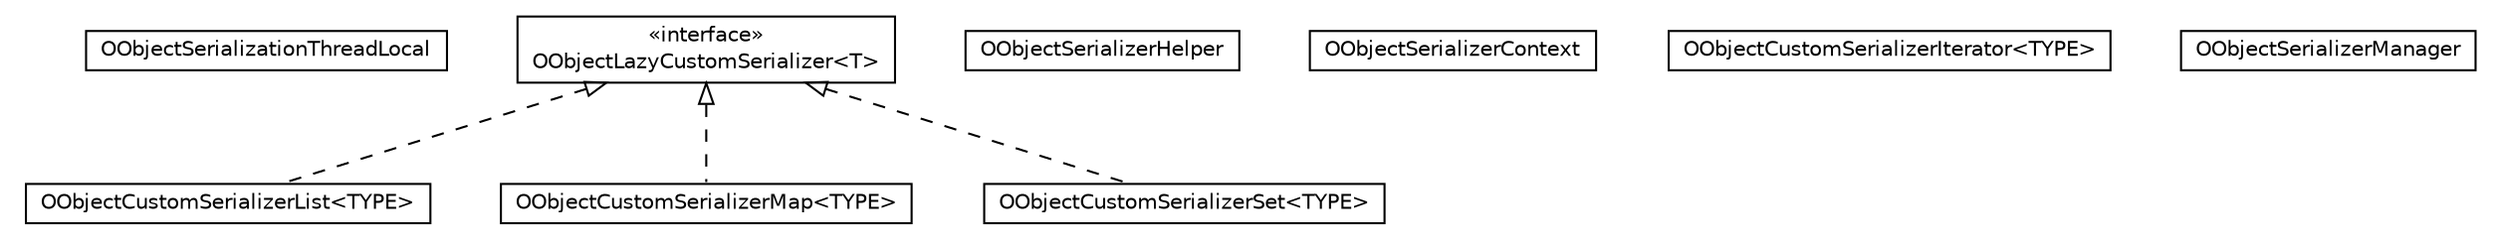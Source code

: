 #!/usr/local/bin/dot
#
# Class diagram 
# Generated by UMLGraph version R5_6-24-gf6e263 (http://www.umlgraph.org/)
#

digraph G {
	edge [fontname="Helvetica",fontsize=10,labelfontname="Helvetica",labelfontsize=10];
	node [fontname="Helvetica",fontsize=10,shape=plaintext];
	nodesep=0.25;
	ranksep=0.5;
	// com.orientechnologies.orient.object.serialization.OObjectSerializationThreadLocal
	c300188 [label=<<table title="com.orientechnologies.orient.object.serialization.OObjectSerializationThreadLocal" border="0" cellborder="1" cellspacing="0" cellpadding="2" port="p" href="./OObjectSerializationThreadLocal.html">
		<tr><td><table border="0" cellspacing="0" cellpadding="1">
<tr><td align="center" balign="center"> OObjectSerializationThreadLocal </td></tr>
		</table></td></tr>
		</table>>, URL="./OObjectSerializationThreadLocal.html", fontname="Helvetica", fontcolor="black", fontsize=10.0];
	// com.orientechnologies.orient.object.serialization.OObjectCustomSerializerList<TYPE>
	c300189 [label=<<table title="com.orientechnologies.orient.object.serialization.OObjectCustomSerializerList" border="0" cellborder="1" cellspacing="0" cellpadding="2" port="p" href="./OObjectCustomSerializerList.html">
		<tr><td><table border="0" cellspacing="0" cellpadding="1">
<tr><td align="center" balign="center"> OObjectCustomSerializerList&lt;TYPE&gt; </td></tr>
		</table></td></tr>
		</table>>, URL="./OObjectCustomSerializerList.html", fontname="Helvetica", fontcolor="black", fontsize=10.0];
	// com.orientechnologies.orient.object.serialization.OObjectCustomSerializerMap<TYPE>
	c300190 [label=<<table title="com.orientechnologies.orient.object.serialization.OObjectCustomSerializerMap" border="0" cellborder="1" cellspacing="0" cellpadding="2" port="p" href="./OObjectCustomSerializerMap.html">
		<tr><td><table border="0" cellspacing="0" cellpadding="1">
<tr><td align="center" balign="center"> OObjectCustomSerializerMap&lt;TYPE&gt; </td></tr>
		</table></td></tr>
		</table>>, URL="./OObjectCustomSerializerMap.html", fontname="Helvetica", fontcolor="black", fontsize=10.0];
	// com.orientechnologies.orient.object.serialization.OObjectSerializerHelper
	c300191 [label=<<table title="com.orientechnologies.orient.object.serialization.OObjectSerializerHelper" border="0" cellborder="1" cellspacing="0" cellpadding="2" port="p" href="./OObjectSerializerHelper.html">
		<tr><td><table border="0" cellspacing="0" cellpadding="1">
<tr><td align="center" balign="center"> OObjectSerializerHelper </td></tr>
		</table></td></tr>
		</table>>, URL="./OObjectSerializerHelper.html", fontname="Helvetica", fontcolor="black", fontsize=10.0];
	// com.orientechnologies.orient.object.serialization.OObjectSerializerContext
	c300192 [label=<<table title="com.orientechnologies.orient.object.serialization.OObjectSerializerContext" border="0" cellborder="1" cellspacing="0" cellpadding="2" port="p" href="./OObjectSerializerContext.html">
		<tr><td><table border="0" cellspacing="0" cellpadding="1">
<tr><td align="center" balign="center"> OObjectSerializerContext </td></tr>
		</table></td></tr>
		</table>>, URL="./OObjectSerializerContext.html", fontname="Helvetica", fontcolor="black", fontsize=10.0];
	// com.orientechnologies.orient.object.serialization.OObjectCustomSerializerSet<TYPE>
	c300193 [label=<<table title="com.orientechnologies.orient.object.serialization.OObjectCustomSerializerSet" border="0" cellborder="1" cellspacing="0" cellpadding="2" port="p" href="./OObjectCustomSerializerSet.html">
		<tr><td><table border="0" cellspacing="0" cellpadding="1">
<tr><td align="center" balign="center"> OObjectCustomSerializerSet&lt;TYPE&gt; </td></tr>
		</table></td></tr>
		</table>>, URL="./OObjectCustomSerializerSet.html", fontname="Helvetica", fontcolor="black", fontsize=10.0];
	// com.orientechnologies.orient.object.serialization.OObjectCustomSerializerIterator<TYPE>
	c300194 [label=<<table title="com.orientechnologies.orient.object.serialization.OObjectCustomSerializerIterator" border="0" cellborder="1" cellspacing="0" cellpadding="2" port="p" href="./OObjectCustomSerializerIterator.html">
		<tr><td><table border="0" cellspacing="0" cellpadding="1">
<tr><td align="center" balign="center"> OObjectCustomSerializerIterator&lt;TYPE&gt; </td></tr>
		</table></td></tr>
		</table>>, URL="./OObjectCustomSerializerIterator.html", fontname="Helvetica", fontcolor="black", fontsize=10.0];
	// com.orientechnologies.orient.object.serialization.OObjectLazyCustomSerializer<T>
	c300195 [label=<<table title="com.orientechnologies.orient.object.serialization.OObjectLazyCustomSerializer" border="0" cellborder="1" cellspacing="0" cellpadding="2" port="p" href="./OObjectLazyCustomSerializer.html">
		<tr><td><table border="0" cellspacing="0" cellpadding="1">
<tr><td align="center" balign="center"> &#171;interface&#187; </td></tr>
<tr><td align="center" balign="center"> OObjectLazyCustomSerializer&lt;T&gt; </td></tr>
		</table></td></tr>
		</table>>, URL="./OObjectLazyCustomSerializer.html", fontname="Helvetica", fontcolor="black", fontsize=10.0];
	// com.orientechnologies.orient.object.serialization.OObjectSerializerManager
	c300196 [label=<<table title="com.orientechnologies.orient.object.serialization.OObjectSerializerManager" border="0" cellborder="1" cellspacing="0" cellpadding="2" port="p" href="./OObjectSerializerManager.html">
		<tr><td><table border="0" cellspacing="0" cellpadding="1">
<tr><td align="center" balign="center"> OObjectSerializerManager </td></tr>
		</table></td></tr>
		</table>>, URL="./OObjectSerializerManager.html", fontname="Helvetica", fontcolor="black", fontsize=10.0];
	//com.orientechnologies.orient.object.serialization.OObjectCustomSerializerList<TYPE> implements com.orientechnologies.orient.object.serialization.OObjectLazyCustomSerializer<T>
	c300195:p -> c300189:p [dir=back,arrowtail=empty,style=dashed];
	//com.orientechnologies.orient.object.serialization.OObjectCustomSerializerMap<TYPE> implements com.orientechnologies.orient.object.serialization.OObjectLazyCustomSerializer<T>
	c300195:p -> c300190:p [dir=back,arrowtail=empty,style=dashed];
	//com.orientechnologies.orient.object.serialization.OObjectCustomSerializerSet<TYPE> implements com.orientechnologies.orient.object.serialization.OObjectLazyCustomSerializer<T>
	c300195:p -> c300193:p [dir=back,arrowtail=empty,style=dashed];
}

